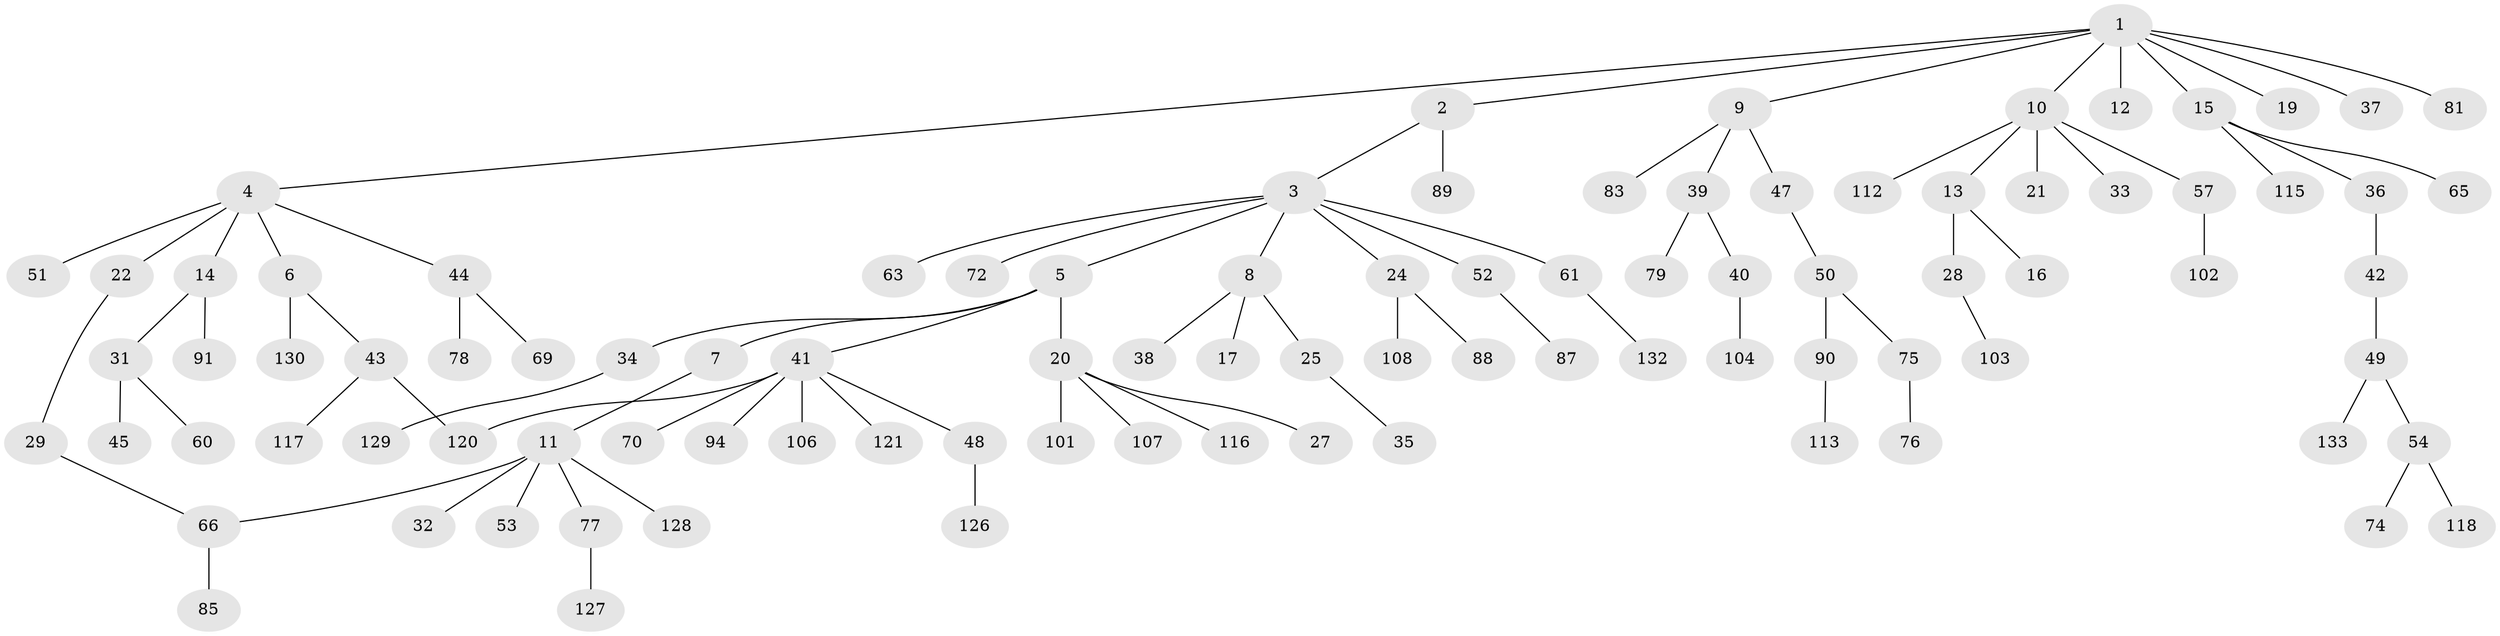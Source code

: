 // Generated by graph-tools (version 1.1) at 2025/51/02/27/25 19:51:40]
// undirected, 95 vertices, 96 edges
graph export_dot {
graph [start="1"]
  node [color=gray90,style=filled];
  1 [super="+71"];
  2;
  3 [super="+18"];
  4;
  5 [super="+122"];
  6;
  7;
  8 [super="+30"];
  9 [super="+73"];
  10 [super="+55"];
  11 [super="+110"];
  12;
  13;
  14 [super="+23"];
  15 [super="+64"];
  16 [super="+98"];
  17;
  19;
  20 [super="+58"];
  21;
  22 [super="+84"];
  24 [super="+93"];
  25 [super="+26"];
  27;
  28;
  29;
  31 [super="+86"];
  32;
  33 [super="+123"];
  34;
  35 [super="+59"];
  36 [super="+114"];
  37;
  38 [super="+100"];
  39 [super="+80"];
  40;
  41 [super="+46"];
  42;
  43 [super="+97"];
  44 [super="+67"];
  45;
  47 [super="+135"];
  48;
  49 [super="+82"];
  50 [super="+56"];
  51;
  52 [super="+105"];
  53;
  54 [super="+62"];
  57 [super="+95"];
  60;
  61 [super="+131"];
  63;
  65;
  66 [super="+68"];
  69;
  70 [super="+99"];
  72;
  74;
  75;
  76;
  77 [super="+92"];
  78 [super="+125"];
  79;
  81;
  83;
  85;
  87 [super="+111"];
  88 [super="+119"];
  89;
  90 [super="+109"];
  91 [super="+96"];
  94;
  101;
  102;
  103;
  104;
  106;
  107;
  108;
  112;
  113;
  115 [super="+124"];
  116;
  117;
  118;
  120;
  121;
  126;
  127;
  128;
  129;
  130;
  132 [super="+134"];
  133;
  1 -- 2;
  1 -- 4;
  1 -- 9;
  1 -- 10;
  1 -- 12;
  1 -- 15;
  1 -- 19;
  1 -- 37;
  1 -- 81;
  2 -- 3;
  2 -- 89;
  3 -- 5;
  3 -- 8;
  3 -- 52;
  3 -- 63;
  3 -- 72;
  3 -- 24;
  3 -- 61;
  4 -- 6;
  4 -- 14;
  4 -- 22;
  4 -- 44;
  4 -- 51;
  5 -- 7;
  5 -- 20;
  5 -- 34;
  5 -- 41;
  6 -- 43;
  6 -- 130;
  7 -- 11;
  8 -- 17;
  8 -- 25;
  8 -- 38;
  9 -- 39;
  9 -- 47;
  9 -- 83;
  10 -- 13;
  10 -- 21;
  10 -- 33;
  10 -- 112;
  10 -- 57;
  11 -- 32;
  11 -- 53;
  11 -- 77;
  11 -- 128;
  11 -- 66;
  13 -- 16;
  13 -- 28;
  14 -- 31;
  14 -- 91;
  15 -- 36;
  15 -- 65;
  15 -- 115;
  20 -- 27;
  20 -- 101;
  20 -- 107;
  20 -- 116;
  22 -- 29;
  24 -- 88;
  24 -- 108;
  25 -- 35;
  28 -- 103;
  29 -- 66;
  31 -- 45;
  31 -- 60;
  34 -- 129;
  36 -- 42;
  39 -- 40;
  39 -- 79;
  40 -- 104;
  41 -- 48;
  41 -- 120;
  41 -- 121;
  41 -- 70;
  41 -- 106;
  41 -- 94;
  42 -- 49;
  43 -- 117;
  43 -- 120;
  44 -- 78;
  44 -- 69;
  47 -- 50;
  48 -- 126;
  49 -- 54;
  49 -- 133;
  50 -- 75;
  50 -- 90;
  52 -- 87;
  54 -- 74;
  54 -- 118;
  57 -- 102;
  61 -- 132;
  66 -- 85;
  75 -- 76;
  77 -- 127;
  90 -- 113;
}
